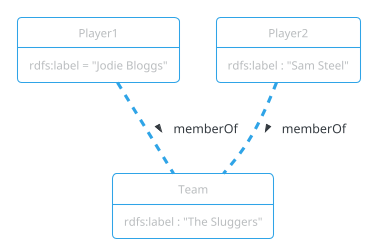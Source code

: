 @startuml
!theme cerulean-outline

object Player1 {
  rdfs:label = "Jodie Bloggs"
}

object Player2 {
  rdfs:label : "Sam Steel"
}

object Team {
  rdfs:label : "The Sluggers"
}

Player1 .. Team : > memberOf
Player2 .. Team : > memberOf
@enduml
